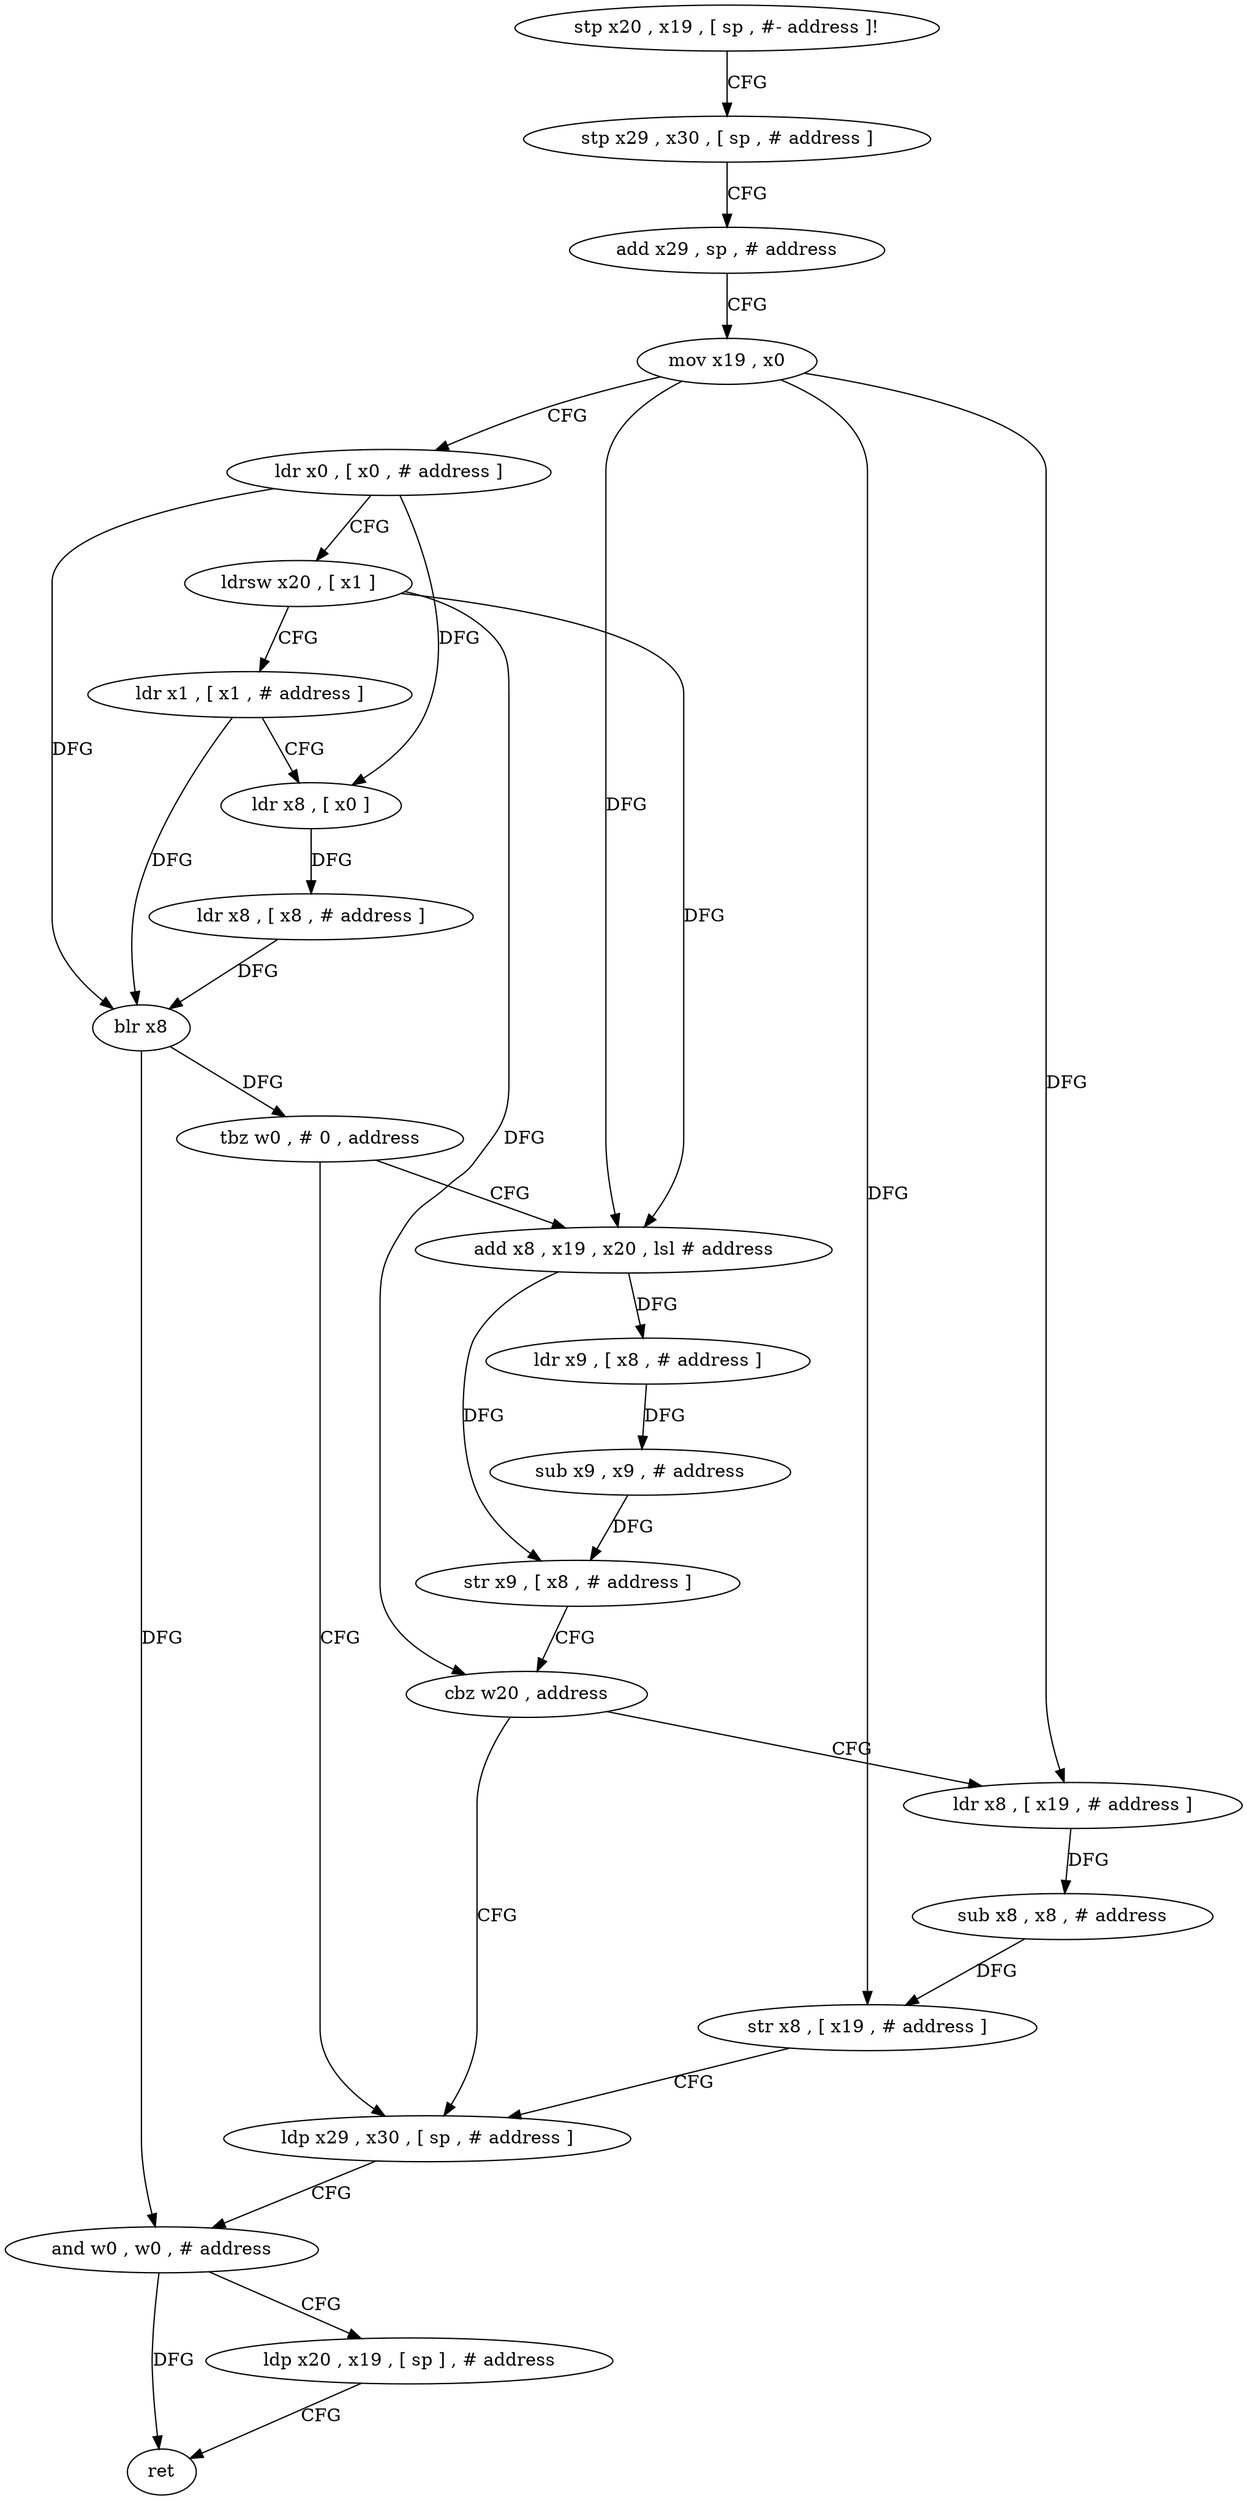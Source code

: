 digraph "func" {
"70272" [label = "stp x20 , x19 , [ sp , #- address ]!" ]
"70276" [label = "stp x29 , x30 , [ sp , # address ]" ]
"70280" [label = "add x29 , sp , # address" ]
"70284" [label = "mov x19 , x0" ]
"70288" [label = "ldr x0 , [ x0 , # address ]" ]
"70292" [label = "ldrsw x20 , [ x1 ]" ]
"70296" [label = "ldr x1 , [ x1 , # address ]" ]
"70300" [label = "ldr x8 , [ x0 ]" ]
"70304" [label = "ldr x8 , [ x8 , # address ]" ]
"70308" [label = "blr x8" ]
"70312" [label = "tbz w0 , # 0 , address" ]
"70348" [label = "ldp x29 , x30 , [ sp , # address ]" ]
"70316" [label = "add x8 , x19 , x20 , lsl # address" ]
"70352" [label = "and w0 , w0 , # address" ]
"70356" [label = "ldp x20 , x19 , [ sp ] , # address" ]
"70360" [label = "ret" ]
"70320" [label = "ldr x9 , [ x8 , # address ]" ]
"70324" [label = "sub x9 , x9 , # address" ]
"70328" [label = "str x9 , [ x8 , # address ]" ]
"70332" [label = "cbz w20 , address" ]
"70336" [label = "ldr x8 , [ x19 , # address ]" ]
"70340" [label = "sub x8 , x8 , # address" ]
"70344" [label = "str x8 , [ x19 , # address ]" ]
"70272" -> "70276" [ label = "CFG" ]
"70276" -> "70280" [ label = "CFG" ]
"70280" -> "70284" [ label = "CFG" ]
"70284" -> "70288" [ label = "CFG" ]
"70284" -> "70316" [ label = "DFG" ]
"70284" -> "70336" [ label = "DFG" ]
"70284" -> "70344" [ label = "DFG" ]
"70288" -> "70292" [ label = "CFG" ]
"70288" -> "70300" [ label = "DFG" ]
"70288" -> "70308" [ label = "DFG" ]
"70292" -> "70296" [ label = "CFG" ]
"70292" -> "70316" [ label = "DFG" ]
"70292" -> "70332" [ label = "DFG" ]
"70296" -> "70300" [ label = "CFG" ]
"70296" -> "70308" [ label = "DFG" ]
"70300" -> "70304" [ label = "DFG" ]
"70304" -> "70308" [ label = "DFG" ]
"70308" -> "70312" [ label = "DFG" ]
"70308" -> "70352" [ label = "DFG" ]
"70312" -> "70348" [ label = "CFG" ]
"70312" -> "70316" [ label = "CFG" ]
"70348" -> "70352" [ label = "CFG" ]
"70316" -> "70320" [ label = "DFG" ]
"70316" -> "70328" [ label = "DFG" ]
"70352" -> "70356" [ label = "CFG" ]
"70352" -> "70360" [ label = "DFG" ]
"70356" -> "70360" [ label = "CFG" ]
"70320" -> "70324" [ label = "DFG" ]
"70324" -> "70328" [ label = "DFG" ]
"70328" -> "70332" [ label = "CFG" ]
"70332" -> "70348" [ label = "CFG" ]
"70332" -> "70336" [ label = "CFG" ]
"70336" -> "70340" [ label = "DFG" ]
"70340" -> "70344" [ label = "DFG" ]
"70344" -> "70348" [ label = "CFG" ]
}
